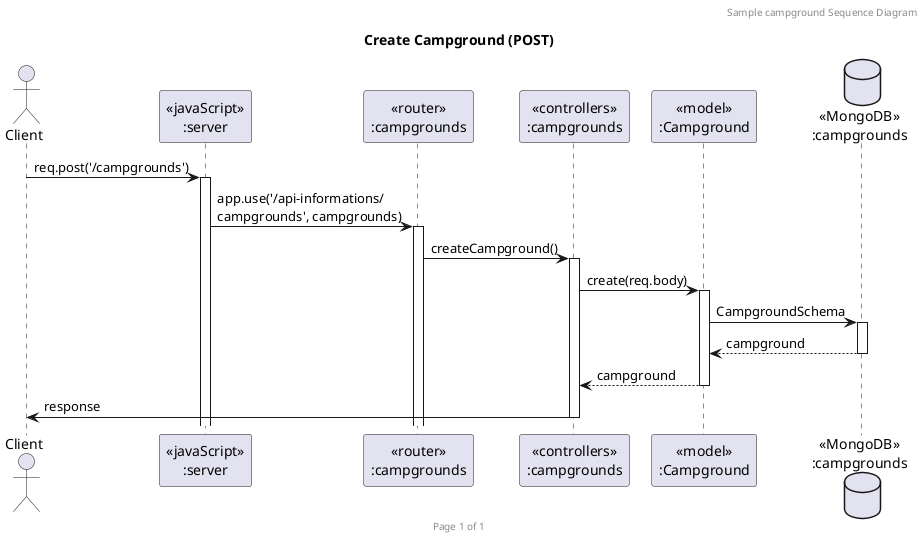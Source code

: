 @startuml Create Campground (POST)Campground

header Sample campground Sequence Diagram
footer Page %page% of %lastpage%
title "Create Campground (POST)"

actor "Client" as client
participant "<<javaScript>>\n:server" as server
participant "<<router>>\n:campgrounds" as routerCampgrounds
participant "<<controllers>>\n:campgrounds" as controllersCampgrounds
participant "<<model>>\n:Campground" as modelCampground
database "<<MongoDB>>\n:campgrounds" as CampgroundsDatabase

client->server ++:req.post('/campgrounds')
server->routerCampgrounds ++:app.use('/api-informations/\ncampgrounds', campgrounds)
routerCampgrounds -> controllersCampgrounds ++:createCampground()
controllersCampgrounds->modelCampground ++:create(req.body)
modelCampground ->CampgroundsDatabase ++: CampgroundSchema
CampgroundsDatabase --> modelCampground --: campground
controllersCampgrounds <-- modelCampground --:campground
controllersCampgrounds->client --:response

@enduml
